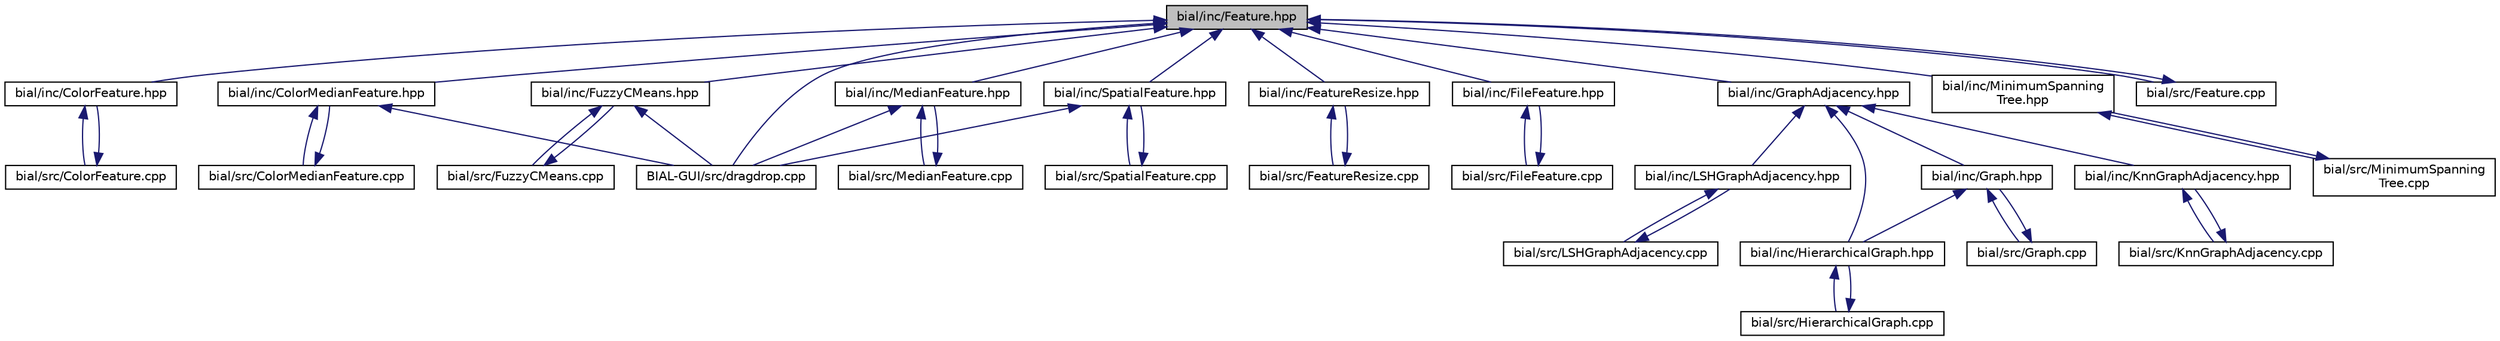 digraph "bial/inc/Feature.hpp"
{
  edge [fontname="Helvetica",fontsize="10",labelfontname="Helvetica",labelfontsize="10"];
  node [fontname="Helvetica",fontsize="10",shape=record];
  Node1 [label="bial/inc/Feature.hpp",height=0.2,width=0.4,color="black", fillcolor="grey75", style="filled", fontcolor="black"];
  Node1 -> Node2 [dir="back",color="midnightblue",fontsize="10",style="solid",fontname="Helvetica"];
  Node2 [label="bial/inc/ColorFeature.hpp",height=0.2,width=0.4,color="black", fillcolor="white", style="filled",URL="$_color_feature_8hpp.html"];
  Node2 -> Node3 [dir="back",color="midnightblue",fontsize="10",style="solid",fontname="Helvetica"];
  Node3 [label="bial/src/ColorFeature.cpp",height=0.2,width=0.4,color="black", fillcolor="white", style="filled",URL="$_color_feature_8cpp.html"];
  Node3 -> Node2 [dir="back",color="midnightblue",fontsize="10",style="solid",fontname="Helvetica"];
  Node1 -> Node4 [dir="back",color="midnightblue",fontsize="10",style="solid",fontname="Helvetica"];
  Node4 [label="bial/inc/ColorMedianFeature.hpp",height=0.2,width=0.4,color="black", fillcolor="white", style="filled",URL="$_color_median_feature_8hpp.html"];
  Node4 -> Node5 [dir="back",color="midnightblue",fontsize="10",style="solid",fontname="Helvetica"];
  Node5 [label="bial/src/ColorMedianFeature.cpp",height=0.2,width=0.4,color="black", fillcolor="white", style="filled",URL="$_color_median_feature_8cpp.html"];
  Node5 -> Node4 [dir="back",color="midnightblue",fontsize="10",style="solid",fontname="Helvetica"];
  Node4 -> Node6 [dir="back",color="midnightblue",fontsize="10",style="solid",fontname="Helvetica"];
  Node6 [label="BIAL-GUI/src/dragdrop.cpp",height=0.2,width=0.4,color="black", fillcolor="white", style="filled",URL="$dragdrop_8cpp.html"];
  Node1 -> Node7 [dir="back",color="midnightblue",fontsize="10",style="solid",fontname="Helvetica"];
  Node7 [label="bial/inc/FeatureResize.hpp",height=0.2,width=0.4,color="black", fillcolor="white", style="filled",URL="$_feature_resize_8hpp.html"];
  Node7 -> Node8 [dir="back",color="midnightblue",fontsize="10",style="solid",fontname="Helvetica"];
  Node8 [label="bial/src/FeatureResize.cpp",height=0.2,width=0.4,color="black", fillcolor="white", style="filled",URL="$_feature_resize_8cpp.html"];
  Node8 -> Node7 [dir="back",color="midnightblue",fontsize="10",style="solid",fontname="Helvetica"];
  Node1 -> Node9 [dir="back",color="midnightblue",fontsize="10",style="solid",fontname="Helvetica"];
  Node9 [label="bial/inc/FileFeature.hpp",height=0.2,width=0.4,color="black", fillcolor="white", style="filled",URL="$_file_feature_8hpp.html"];
  Node9 -> Node10 [dir="back",color="midnightblue",fontsize="10",style="solid",fontname="Helvetica"];
  Node10 [label="bial/src/FileFeature.cpp",height=0.2,width=0.4,color="black", fillcolor="white", style="filled",URL="$_file_feature_8cpp.html"];
  Node10 -> Node9 [dir="back",color="midnightblue",fontsize="10",style="solid",fontname="Helvetica"];
  Node1 -> Node11 [dir="back",color="midnightblue",fontsize="10",style="solid",fontname="Helvetica"];
  Node11 [label="bial/inc/FuzzyCMeans.hpp",height=0.2,width=0.4,color="black", fillcolor="white", style="filled",URL="$_fuzzy_c_means_8hpp.html",tooltip="Content: FuzzyCMeans class   Description: Implementation of Fuzzy C-Means clustering algorithm for 3D..."];
  Node11 -> Node12 [dir="back",color="midnightblue",fontsize="10",style="solid",fontname="Helvetica"];
  Node12 [label="bial/src/FuzzyCMeans.cpp",height=0.2,width=0.4,color="black", fillcolor="white", style="filled",URL="$_fuzzy_c_means_8cpp.html"];
  Node12 -> Node11 [dir="back",color="midnightblue",fontsize="10",style="solid",fontname="Helvetica"];
  Node11 -> Node6 [dir="back",color="midnightblue",fontsize="10",style="solid",fontname="Helvetica"];
  Node1 -> Node13 [dir="back",color="midnightblue",fontsize="10",style="solid",fontname="Helvetica"];
  Node13 [label="bial/inc/GraphAdjacency.hpp",height=0.2,width=0.4,color="black", fillcolor="white", style="filled",URL="$_graph_adjacency_8hpp.html"];
  Node13 -> Node14 [dir="back",color="midnightblue",fontsize="10",style="solid",fontname="Helvetica"];
  Node14 [label="bial/inc/Graph.hpp",height=0.2,width=0.4,color="black", fillcolor="white", style="filled",URL="$_graph_8hpp.html"];
  Node14 -> Node15 [dir="back",color="midnightblue",fontsize="10",style="solid",fontname="Helvetica"];
  Node15 [label="bial/inc/HierarchicalGraph.hpp",height=0.2,width=0.4,color="black", fillcolor="white", style="filled",URL="$_hierarchical_graph_8hpp.html"];
  Node15 -> Node16 [dir="back",color="midnightblue",fontsize="10",style="solid",fontname="Helvetica"];
  Node16 [label="bial/src/HierarchicalGraph.cpp",height=0.2,width=0.4,color="black", fillcolor="white", style="filled",URL="$_hierarchical_graph_8cpp.html"];
  Node16 -> Node15 [dir="back",color="midnightblue",fontsize="10",style="solid",fontname="Helvetica"];
  Node14 -> Node17 [dir="back",color="midnightblue",fontsize="10",style="solid",fontname="Helvetica"];
  Node17 [label="bial/src/Graph.cpp",height=0.2,width=0.4,color="black", fillcolor="white", style="filled",URL="$_graph_8cpp.html"];
  Node17 -> Node14 [dir="back",color="midnightblue",fontsize="10",style="solid",fontname="Helvetica"];
  Node13 -> Node15 [dir="back",color="midnightblue",fontsize="10",style="solid",fontname="Helvetica"];
  Node13 -> Node18 [dir="back",color="midnightblue",fontsize="10",style="solid",fontname="Helvetica"];
  Node18 [label="bial/inc/KnnGraphAdjacency.hpp",height=0.2,width=0.4,color="black", fillcolor="white", style="filled",URL="$_knn_graph_adjacency_8hpp.html"];
  Node18 -> Node19 [dir="back",color="midnightblue",fontsize="10",style="solid",fontname="Helvetica"];
  Node19 [label="bial/src/KnnGraphAdjacency.cpp",height=0.2,width=0.4,color="black", fillcolor="white", style="filled",URL="$_knn_graph_adjacency_8cpp.html"];
  Node19 -> Node18 [dir="back",color="midnightblue",fontsize="10",style="solid",fontname="Helvetica"];
  Node13 -> Node20 [dir="back",color="midnightblue",fontsize="10",style="solid",fontname="Helvetica"];
  Node20 [label="bial/inc/LSHGraphAdjacency.hpp",height=0.2,width=0.4,color="black", fillcolor="white", style="filled",URL="$_l_s_h_graph_adjacency_8hpp.html"];
  Node20 -> Node21 [dir="back",color="midnightblue",fontsize="10",style="solid",fontname="Helvetica"];
  Node21 [label="bial/src/LSHGraphAdjacency.cpp",height=0.2,width=0.4,color="black", fillcolor="white", style="filled",URL="$_l_s_h_graph_adjacency_8cpp.html"];
  Node21 -> Node20 [dir="back",color="midnightblue",fontsize="10",style="solid",fontname="Helvetica"];
  Node1 -> Node22 [dir="back",color="midnightblue",fontsize="10",style="solid",fontname="Helvetica"];
  Node22 [label="bial/inc/MedianFeature.hpp",height=0.2,width=0.4,color="black", fillcolor="white", style="filled",URL="$_median_feature_8hpp.html"];
  Node22 -> Node23 [dir="back",color="midnightblue",fontsize="10",style="solid",fontname="Helvetica"];
  Node23 [label="bial/src/MedianFeature.cpp",height=0.2,width=0.4,color="black", fillcolor="white", style="filled",URL="$_median_feature_8cpp.html"];
  Node23 -> Node22 [dir="back",color="midnightblue",fontsize="10",style="solid",fontname="Helvetica"];
  Node22 -> Node6 [dir="back",color="midnightblue",fontsize="10",style="solid",fontname="Helvetica"];
  Node1 -> Node24 [dir="back",color="midnightblue",fontsize="10",style="solid",fontname="Helvetica"];
  Node24 [label="bial/inc/MinimumSpanning\lTree.hpp",height=0.2,width=0.4,color="black", fillcolor="white", style="filled",URL="$_minimum_spanning_tree_8hpp.html",tooltip="Content: Minimum spanning tree class   Description: Minimum spanning three algorithm.   Future add-on&#39;s: Instead of fixed bucket size, use adaptive bucket size, according to the minimum distance in the feature space. "];
  Node24 -> Node25 [dir="back",color="midnightblue",fontsize="10",style="solid",fontname="Helvetica"];
  Node25 [label="bial/src/MinimumSpanning\lTree.cpp",height=0.2,width=0.4,color="black", fillcolor="white", style="filled",URL="$_minimum_spanning_tree_8cpp.html"];
  Node25 -> Node24 [dir="back",color="midnightblue",fontsize="10",style="solid",fontname="Helvetica"];
  Node1 -> Node26 [dir="back",color="midnightblue",fontsize="10",style="solid",fontname="Helvetica"];
  Node26 [label="bial/inc/SpatialFeature.hpp",height=0.2,width=0.4,color="black", fillcolor="white", style="filled",URL="$_spatial_feature_8hpp.html"];
  Node26 -> Node27 [dir="back",color="midnightblue",fontsize="10",style="solid",fontname="Helvetica"];
  Node27 [label="bial/src/SpatialFeature.cpp",height=0.2,width=0.4,color="black", fillcolor="white", style="filled",URL="$_spatial_feature_8cpp.html"];
  Node27 -> Node26 [dir="back",color="midnightblue",fontsize="10",style="solid",fontname="Helvetica"];
  Node26 -> Node6 [dir="back",color="midnightblue",fontsize="10",style="solid",fontname="Helvetica"];
  Node1 -> Node28 [dir="back",color="midnightblue",fontsize="10",style="solid",fontname="Helvetica"];
  Node28 [label="bial/src/Feature.cpp",height=0.2,width=0.4,color="black", fillcolor="white", style="filled",URL="$_feature_8cpp.html"];
  Node28 -> Node1 [dir="back",color="midnightblue",fontsize="10",style="solid",fontname="Helvetica"];
  Node1 -> Node6 [dir="back",color="midnightblue",fontsize="10",style="solid",fontname="Helvetica"];
}

